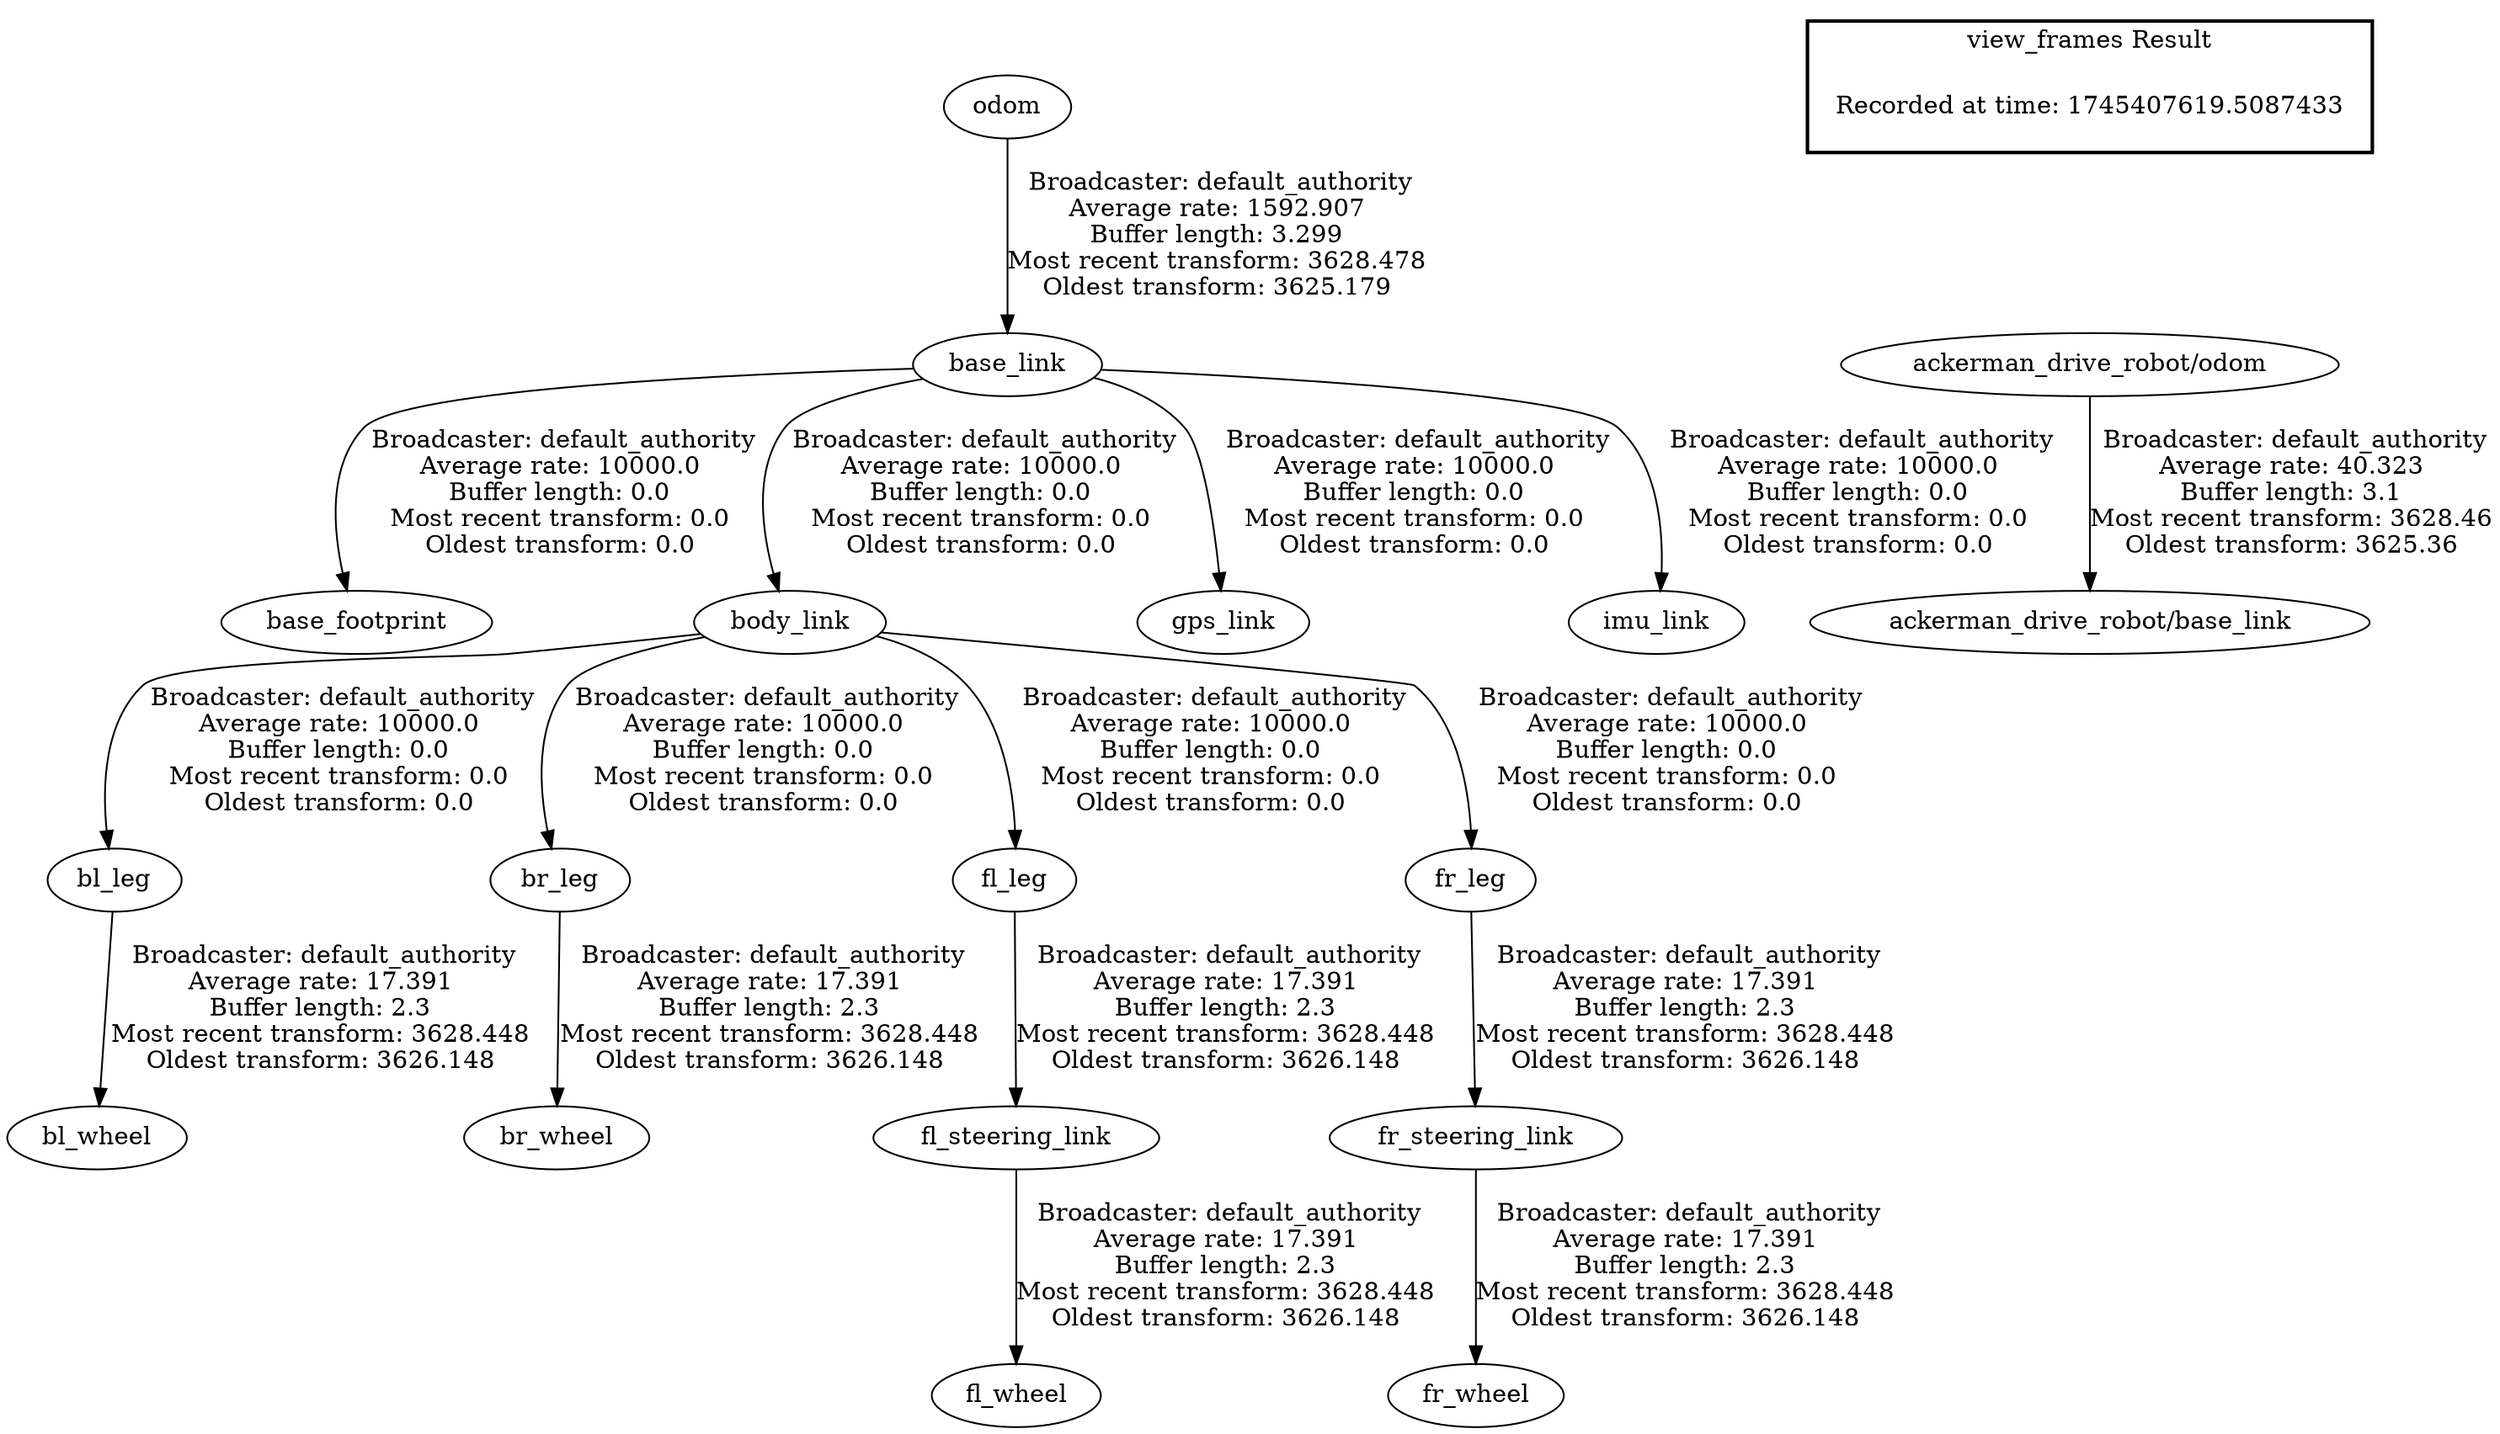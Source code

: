 digraph G {
"odom" -> "base_link"[label=" Broadcaster: default_authority\nAverage rate: 1592.907\nBuffer length: 3.299\nMost recent transform: 3628.478\nOldest transform: 3625.179\n"];
"ackerman_drive_robot/odom" -> "ackerman_drive_robot/base_link"[label=" Broadcaster: default_authority\nAverage rate: 40.323\nBuffer length: 3.1\nMost recent transform: 3628.46\nOldest transform: 3625.36\n"];
"base_link" -> "base_footprint"[label=" Broadcaster: default_authority\nAverage rate: 10000.0\nBuffer length: 0.0\nMost recent transform: 0.0\nOldest transform: 0.0\n"];
"body_link" -> "bl_leg"[label=" Broadcaster: default_authority\nAverage rate: 10000.0\nBuffer length: 0.0\nMost recent transform: 0.0\nOldest transform: 0.0\n"];
"base_link" -> "body_link"[label=" Broadcaster: default_authority\nAverage rate: 10000.0\nBuffer length: 0.0\nMost recent transform: 0.0\nOldest transform: 0.0\n"];
"body_link" -> "br_leg"[label=" Broadcaster: default_authority\nAverage rate: 10000.0\nBuffer length: 0.0\nMost recent transform: 0.0\nOldest transform: 0.0\n"];
"body_link" -> "fl_leg"[label=" Broadcaster: default_authority\nAverage rate: 10000.0\nBuffer length: 0.0\nMost recent transform: 0.0\nOldest transform: 0.0\n"];
"body_link" -> "fr_leg"[label=" Broadcaster: default_authority\nAverage rate: 10000.0\nBuffer length: 0.0\nMost recent transform: 0.0\nOldest transform: 0.0\n"];
"base_link" -> "gps_link"[label=" Broadcaster: default_authority\nAverage rate: 10000.0\nBuffer length: 0.0\nMost recent transform: 0.0\nOldest transform: 0.0\n"];
"base_link" -> "imu_link"[label=" Broadcaster: default_authority\nAverage rate: 10000.0\nBuffer length: 0.0\nMost recent transform: 0.0\nOldest transform: 0.0\n"];
"bl_leg" -> "bl_wheel"[label=" Broadcaster: default_authority\nAverage rate: 17.391\nBuffer length: 2.3\nMost recent transform: 3628.448\nOldest transform: 3626.148\n"];
"br_leg" -> "br_wheel"[label=" Broadcaster: default_authority\nAverage rate: 17.391\nBuffer length: 2.3\nMost recent transform: 3628.448\nOldest transform: 3626.148\n"];
"fl_leg" -> "fl_steering_link"[label=" Broadcaster: default_authority\nAverage rate: 17.391\nBuffer length: 2.3\nMost recent transform: 3628.448\nOldest transform: 3626.148\n"];
"fl_steering_link" -> "fl_wheel"[label=" Broadcaster: default_authority\nAverage rate: 17.391\nBuffer length: 2.3\nMost recent transform: 3628.448\nOldest transform: 3626.148\n"];
"fr_leg" -> "fr_steering_link"[label=" Broadcaster: default_authority\nAverage rate: 17.391\nBuffer length: 2.3\nMost recent transform: 3628.448\nOldest transform: 3626.148\n"];
"fr_steering_link" -> "fr_wheel"[label=" Broadcaster: default_authority\nAverage rate: 17.391\nBuffer length: 2.3\nMost recent transform: 3628.448\nOldest transform: 3626.148\n"];
edge [style=invis];
 subgraph cluster_legend { style=bold; color=black; label ="view_frames Result";
"Recorded at time: 1745407619.5087433"[ shape=plaintext ] ;
}->"ackerman_drive_robot/odom";
}